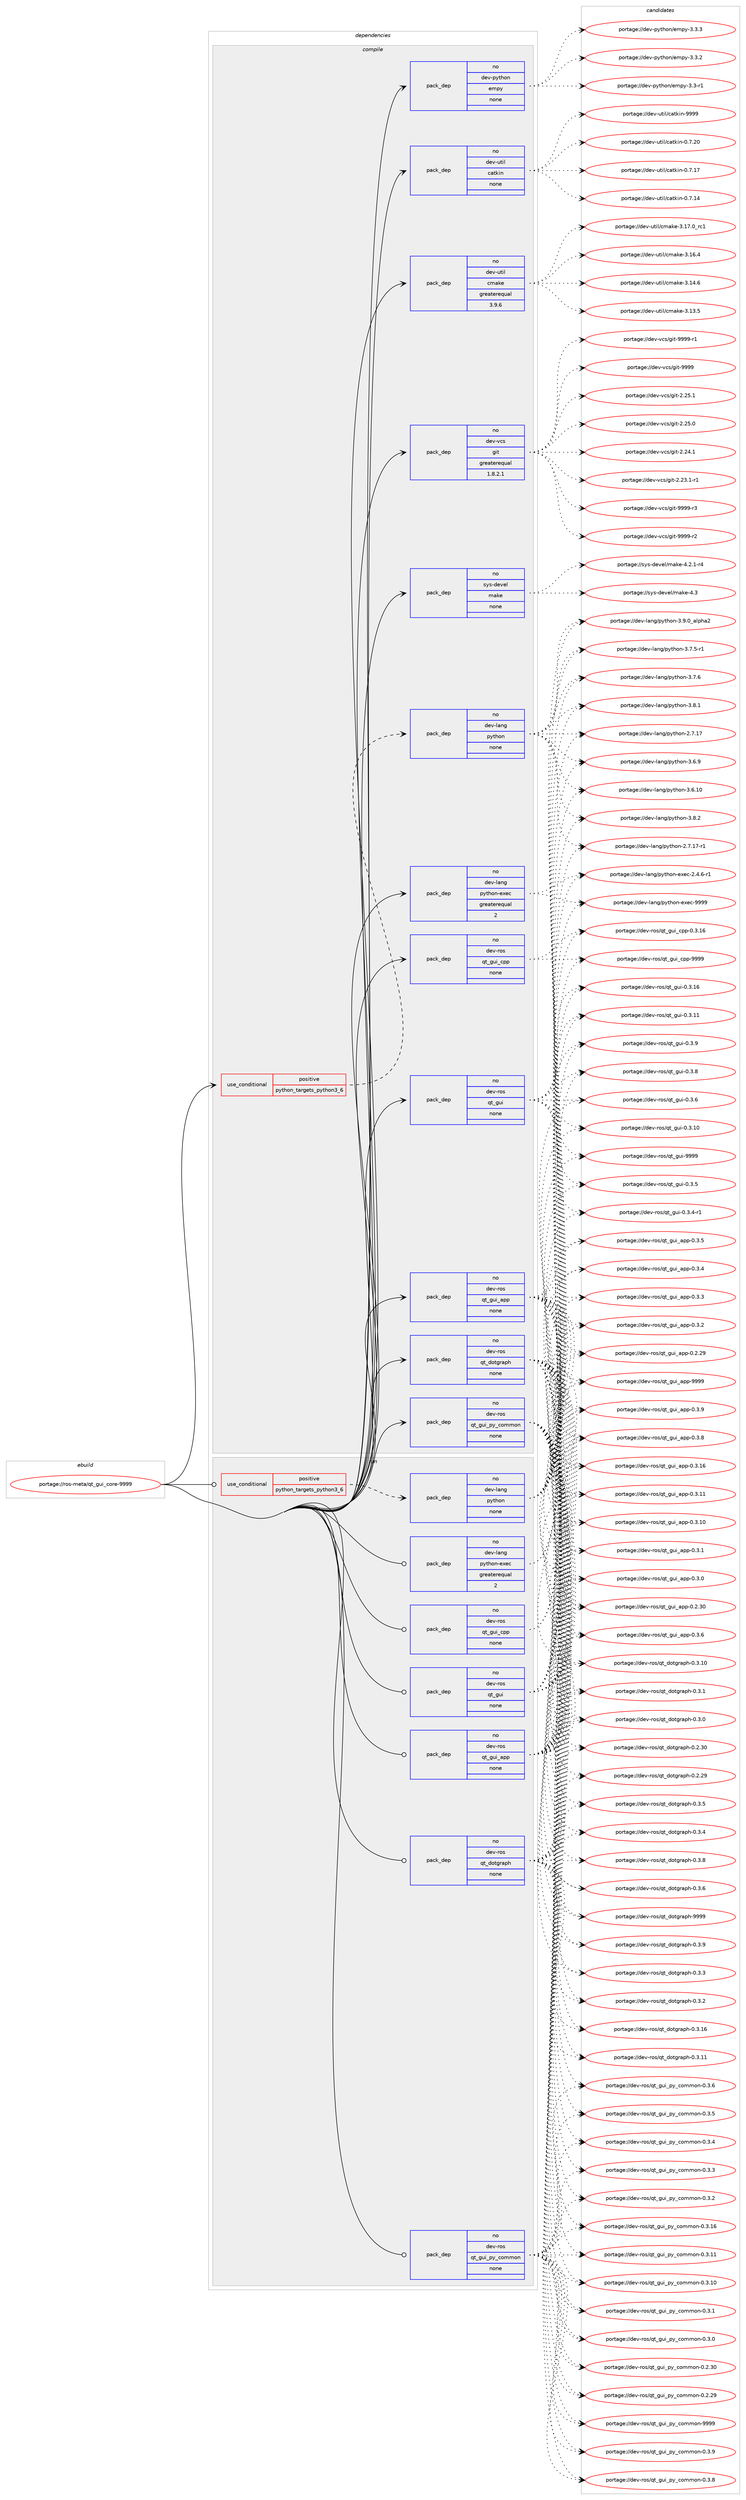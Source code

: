 digraph prolog {

# *************
# Graph options
# *************

newrank=true;
concentrate=true;
compound=true;
graph [rankdir=LR,fontname=Helvetica,fontsize=10,ranksep=1.5];#, ranksep=2.5, nodesep=0.2];
edge  [arrowhead=vee];
node  [fontname=Helvetica,fontsize=10];

# **********
# The ebuild
# **********

subgraph cluster_leftcol {
color=gray;
rank=same;
label=<<i>ebuild</i>>;
id [label="portage://ros-meta/qt_gui_core-9999", color=red, width=4, href="../ros-meta/qt_gui_core-9999.svg"];
}

# ****************
# The dependencies
# ****************

subgraph cluster_midcol {
color=gray;
label=<<i>dependencies</i>>;
subgraph cluster_compile {
fillcolor="#eeeeee";
style=filled;
label=<<i>compile</i>>;
subgraph cond13006 {
dependency64749 [label=<<TABLE BORDER="0" CELLBORDER="1" CELLSPACING="0" CELLPADDING="4"><TR><TD ROWSPAN="3" CELLPADDING="10">use_conditional</TD></TR><TR><TD>positive</TD></TR><TR><TD>python_targets_python3_6</TD></TR></TABLE>>, shape=none, color=red];
subgraph pack50405 {
dependency64750 [label=<<TABLE BORDER="0" CELLBORDER="1" CELLSPACING="0" CELLPADDING="4" WIDTH="220"><TR><TD ROWSPAN="6" CELLPADDING="30">pack_dep</TD></TR><TR><TD WIDTH="110">no</TD></TR><TR><TD>dev-lang</TD></TR><TR><TD>python</TD></TR><TR><TD>none</TD></TR><TR><TD></TD></TR></TABLE>>, shape=none, color=blue];
}
dependency64749:e -> dependency64750:w [weight=20,style="dashed",arrowhead="vee"];
}
id:e -> dependency64749:w [weight=20,style="solid",arrowhead="vee"];
subgraph pack50406 {
dependency64751 [label=<<TABLE BORDER="0" CELLBORDER="1" CELLSPACING="0" CELLPADDING="4" WIDTH="220"><TR><TD ROWSPAN="6" CELLPADDING="30">pack_dep</TD></TR><TR><TD WIDTH="110">no</TD></TR><TR><TD>dev-lang</TD></TR><TR><TD>python-exec</TD></TR><TR><TD>greaterequal</TD></TR><TR><TD>2</TD></TR></TABLE>>, shape=none, color=blue];
}
id:e -> dependency64751:w [weight=20,style="solid",arrowhead="vee"];
subgraph pack50407 {
dependency64752 [label=<<TABLE BORDER="0" CELLBORDER="1" CELLSPACING="0" CELLPADDING="4" WIDTH="220"><TR><TD ROWSPAN="6" CELLPADDING="30">pack_dep</TD></TR><TR><TD WIDTH="110">no</TD></TR><TR><TD>dev-python</TD></TR><TR><TD>empy</TD></TR><TR><TD>none</TD></TR><TR><TD></TD></TR></TABLE>>, shape=none, color=blue];
}
id:e -> dependency64752:w [weight=20,style="solid",arrowhead="vee"];
subgraph pack50408 {
dependency64753 [label=<<TABLE BORDER="0" CELLBORDER="1" CELLSPACING="0" CELLPADDING="4" WIDTH="220"><TR><TD ROWSPAN="6" CELLPADDING="30">pack_dep</TD></TR><TR><TD WIDTH="110">no</TD></TR><TR><TD>dev-ros</TD></TR><TR><TD>qt_dotgraph</TD></TR><TR><TD>none</TD></TR><TR><TD></TD></TR></TABLE>>, shape=none, color=blue];
}
id:e -> dependency64753:w [weight=20,style="solid",arrowhead="vee"];
subgraph pack50409 {
dependency64754 [label=<<TABLE BORDER="0" CELLBORDER="1" CELLSPACING="0" CELLPADDING="4" WIDTH="220"><TR><TD ROWSPAN="6" CELLPADDING="30">pack_dep</TD></TR><TR><TD WIDTH="110">no</TD></TR><TR><TD>dev-ros</TD></TR><TR><TD>qt_gui</TD></TR><TR><TD>none</TD></TR><TR><TD></TD></TR></TABLE>>, shape=none, color=blue];
}
id:e -> dependency64754:w [weight=20,style="solid",arrowhead="vee"];
subgraph pack50410 {
dependency64755 [label=<<TABLE BORDER="0" CELLBORDER="1" CELLSPACING="0" CELLPADDING="4" WIDTH="220"><TR><TD ROWSPAN="6" CELLPADDING="30">pack_dep</TD></TR><TR><TD WIDTH="110">no</TD></TR><TR><TD>dev-ros</TD></TR><TR><TD>qt_gui_app</TD></TR><TR><TD>none</TD></TR><TR><TD></TD></TR></TABLE>>, shape=none, color=blue];
}
id:e -> dependency64755:w [weight=20,style="solid",arrowhead="vee"];
subgraph pack50411 {
dependency64756 [label=<<TABLE BORDER="0" CELLBORDER="1" CELLSPACING="0" CELLPADDING="4" WIDTH="220"><TR><TD ROWSPAN="6" CELLPADDING="30">pack_dep</TD></TR><TR><TD WIDTH="110">no</TD></TR><TR><TD>dev-ros</TD></TR><TR><TD>qt_gui_cpp</TD></TR><TR><TD>none</TD></TR><TR><TD></TD></TR></TABLE>>, shape=none, color=blue];
}
id:e -> dependency64756:w [weight=20,style="solid",arrowhead="vee"];
subgraph pack50412 {
dependency64757 [label=<<TABLE BORDER="0" CELLBORDER="1" CELLSPACING="0" CELLPADDING="4" WIDTH="220"><TR><TD ROWSPAN="6" CELLPADDING="30">pack_dep</TD></TR><TR><TD WIDTH="110">no</TD></TR><TR><TD>dev-ros</TD></TR><TR><TD>qt_gui_py_common</TD></TR><TR><TD>none</TD></TR><TR><TD></TD></TR></TABLE>>, shape=none, color=blue];
}
id:e -> dependency64757:w [weight=20,style="solid",arrowhead="vee"];
subgraph pack50413 {
dependency64758 [label=<<TABLE BORDER="0" CELLBORDER="1" CELLSPACING="0" CELLPADDING="4" WIDTH="220"><TR><TD ROWSPAN="6" CELLPADDING="30">pack_dep</TD></TR><TR><TD WIDTH="110">no</TD></TR><TR><TD>dev-util</TD></TR><TR><TD>catkin</TD></TR><TR><TD>none</TD></TR><TR><TD></TD></TR></TABLE>>, shape=none, color=blue];
}
id:e -> dependency64758:w [weight=20,style="solid",arrowhead="vee"];
subgraph pack50414 {
dependency64759 [label=<<TABLE BORDER="0" CELLBORDER="1" CELLSPACING="0" CELLPADDING="4" WIDTH="220"><TR><TD ROWSPAN="6" CELLPADDING="30">pack_dep</TD></TR><TR><TD WIDTH="110">no</TD></TR><TR><TD>dev-util</TD></TR><TR><TD>cmake</TD></TR><TR><TD>greaterequal</TD></TR><TR><TD>3.9.6</TD></TR></TABLE>>, shape=none, color=blue];
}
id:e -> dependency64759:w [weight=20,style="solid",arrowhead="vee"];
subgraph pack50415 {
dependency64760 [label=<<TABLE BORDER="0" CELLBORDER="1" CELLSPACING="0" CELLPADDING="4" WIDTH="220"><TR><TD ROWSPAN="6" CELLPADDING="30">pack_dep</TD></TR><TR><TD WIDTH="110">no</TD></TR><TR><TD>dev-vcs</TD></TR><TR><TD>git</TD></TR><TR><TD>greaterequal</TD></TR><TR><TD>1.8.2.1</TD></TR></TABLE>>, shape=none, color=blue];
}
id:e -> dependency64760:w [weight=20,style="solid",arrowhead="vee"];
subgraph pack50416 {
dependency64761 [label=<<TABLE BORDER="0" CELLBORDER="1" CELLSPACING="0" CELLPADDING="4" WIDTH="220"><TR><TD ROWSPAN="6" CELLPADDING="30">pack_dep</TD></TR><TR><TD WIDTH="110">no</TD></TR><TR><TD>sys-devel</TD></TR><TR><TD>make</TD></TR><TR><TD>none</TD></TR><TR><TD></TD></TR></TABLE>>, shape=none, color=blue];
}
id:e -> dependency64761:w [weight=20,style="solid",arrowhead="vee"];
}
subgraph cluster_compileandrun {
fillcolor="#eeeeee";
style=filled;
label=<<i>compile and run</i>>;
}
subgraph cluster_run {
fillcolor="#eeeeee";
style=filled;
label=<<i>run</i>>;
subgraph cond13007 {
dependency64762 [label=<<TABLE BORDER="0" CELLBORDER="1" CELLSPACING="0" CELLPADDING="4"><TR><TD ROWSPAN="3" CELLPADDING="10">use_conditional</TD></TR><TR><TD>positive</TD></TR><TR><TD>python_targets_python3_6</TD></TR></TABLE>>, shape=none, color=red];
subgraph pack50417 {
dependency64763 [label=<<TABLE BORDER="0" CELLBORDER="1" CELLSPACING="0" CELLPADDING="4" WIDTH="220"><TR><TD ROWSPAN="6" CELLPADDING="30">pack_dep</TD></TR><TR><TD WIDTH="110">no</TD></TR><TR><TD>dev-lang</TD></TR><TR><TD>python</TD></TR><TR><TD>none</TD></TR><TR><TD></TD></TR></TABLE>>, shape=none, color=blue];
}
dependency64762:e -> dependency64763:w [weight=20,style="dashed",arrowhead="vee"];
}
id:e -> dependency64762:w [weight=20,style="solid",arrowhead="odot"];
subgraph pack50418 {
dependency64764 [label=<<TABLE BORDER="0" CELLBORDER="1" CELLSPACING="0" CELLPADDING="4" WIDTH="220"><TR><TD ROWSPAN="6" CELLPADDING="30">pack_dep</TD></TR><TR><TD WIDTH="110">no</TD></TR><TR><TD>dev-lang</TD></TR><TR><TD>python-exec</TD></TR><TR><TD>greaterequal</TD></TR><TR><TD>2</TD></TR></TABLE>>, shape=none, color=blue];
}
id:e -> dependency64764:w [weight=20,style="solid",arrowhead="odot"];
subgraph pack50419 {
dependency64765 [label=<<TABLE BORDER="0" CELLBORDER="1" CELLSPACING="0" CELLPADDING="4" WIDTH="220"><TR><TD ROWSPAN="6" CELLPADDING="30">pack_dep</TD></TR><TR><TD WIDTH="110">no</TD></TR><TR><TD>dev-ros</TD></TR><TR><TD>qt_dotgraph</TD></TR><TR><TD>none</TD></TR><TR><TD></TD></TR></TABLE>>, shape=none, color=blue];
}
id:e -> dependency64765:w [weight=20,style="solid",arrowhead="odot"];
subgraph pack50420 {
dependency64766 [label=<<TABLE BORDER="0" CELLBORDER="1" CELLSPACING="0" CELLPADDING="4" WIDTH="220"><TR><TD ROWSPAN="6" CELLPADDING="30">pack_dep</TD></TR><TR><TD WIDTH="110">no</TD></TR><TR><TD>dev-ros</TD></TR><TR><TD>qt_gui</TD></TR><TR><TD>none</TD></TR><TR><TD></TD></TR></TABLE>>, shape=none, color=blue];
}
id:e -> dependency64766:w [weight=20,style="solid",arrowhead="odot"];
subgraph pack50421 {
dependency64767 [label=<<TABLE BORDER="0" CELLBORDER="1" CELLSPACING="0" CELLPADDING="4" WIDTH="220"><TR><TD ROWSPAN="6" CELLPADDING="30">pack_dep</TD></TR><TR><TD WIDTH="110">no</TD></TR><TR><TD>dev-ros</TD></TR><TR><TD>qt_gui_app</TD></TR><TR><TD>none</TD></TR><TR><TD></TD></TR></TABLE>>, shape=none, color=blue];
}
id:e -> dependency64767:w [weight=20,style="solid",arrowhead="odot"];
subgraph pack50422 {
dependency64768 [label=<<TABLE BORDER="0" CELLBORDER="1" CELLSPACING="0" CELLPADDING="4" WIDTH="220"><TR><TD ROWSPAN="6" CELLPADDING="30">pack_dep</TD></TR><TR><TD WIDTH="110">no</TD></TR><TR><TD>dev-ros</TD></TR><TR><TD>qt_gui_cpp</TD></TR><TR><TD>none</TD></TR><TR><TD></TD></TR></TABLE>>, shape=none, color=blue];
}
id:e -> dependency64768:w [weight=20,style="solid",arrowhead="odot"];
subgraph pack50423 {
dependency64769 [label=<<TABLE BORDER="0" CELLBORDER="1" CELLSPACING="0" CELLPADDING="4" WIDTH="220"><TR><TD ROWSPAN="6" CELLPADDING="30">pack_dep</TD></TR><TR><TD WIDTH="110">no</TD></TR><TR><TD>dev-ros</TD></TR><TR><TD>qt_gui_py_common</TD></TR><TR><TD>none</TD></TR><TR><TD></TD></TR></TABLE>>, shape=none, color=blue];
}
id:e -> dependency64769:w [weight=20,style="solid",arrowhead="odot"];
}
}

# **************
# The candidates
# **************

subgraph cluster_choices {
rank=same;
color=gray;
label=<<i>candidates</i>>;

subgraph choice50405 {
color=black;
nodesep=1;
choice10010111845108971101034711212111610411111045514657464895971081121049750 [label="portage://dev-lang/python-3.9.0_alpha2", color=red, width=4,href="../dev-lang/python-3.9.0_alpha2.svg"];
choice100101118451089711010347112121116104111110455146564650 [label="portage://dev-lang/python-3.8.2", color=red, width=4,href="../dev-lang/python-3.8.2.svg"];
choice100101118451089711010347112121116104111110455146564649 [label="portage://dev-lang/python-3.8.1", color=red, width=4,href="../dev-lang/python-3.8.1.svg"];
choice100101118451089711010347112121116104111110455146554654 [label="portage://dev-lang/python-3.7.6", color=red, width=4,href="../dev-lang/python-3.7.6.svg"];
choice1001011184510897110103471121211161041111104551465546534511449 [label="portage://dev-lang/python-3.7.5-r1", color=red, width=4,href="../dev-lang/python-3.7.5-r1.svg"];
choice100101118451089711010347112121116104111110455146544657 [label="portage://dev-lang/python-3.6.9", color=red, width=4,href="../dev-lang/python-3.6.9.svg"];
choice10010111845108971101034711212111610411111045514654464948 [label="portage://dev-lang/python-3.6.10", color=red, width=4,href="../dev-lang/python-3.6.10.svg"];
choice100101118451089711010347112121116104111110455046554649554511449 [label="portage://dev-lang/python-2.7.17-r1", color=red, width=4,href="../dev-lang/python-2.7.17-r1.svg"];
choice10010111845108971101034711212111610411111045504655464955 [label="portage://dev-lang/python-2.7.17", color=red, width=4,href="../dev-lang/python-2.7.17.svg"];
dependency64750:e -> choice10010111845108971101034711212111610411111045514657464895971081121049750:w [style=dotted,weight="100"];
dependency64750:e -> choice100101118451089711010347112121116104111110455146564650:w [style=dotted,weight="100"];
dependency64750:e -> choice100101118451089711010347112121116104111110455146564649:w [style=dotted,weight="100"];
dependency64750:e -> choice100101118451089711010347112121116104111110455146554654:w [style=dotted,weight="100"];
dependency64750:e -> choice1001011184510897110103471121211161041111104551465546534511449:w [style=dotted,weight="100"];
dependency64750:e -> choice100101118451089711010347112121116104111110455146544657:w [style=dotted,weight="100"];
dependency64750:e -> choice10010111845108971101034711212111610411111045514654464948:w [style=dotted,weight="100"];
dependency64750:e -> choice100101118451089711010347112121116104111110455046554649554511449:w [style=dotted,weight="100"];
dependency64750:e -> choice10010111845108971101034711212111610411111045504655464955:w [style=dotted,weight="100"];
}
subgraph choice50406 {
color=black;
nodesep=1;
choice10010111845108971101034711212111610411111045101120101994557575757 [label="portage://dev-lang/python-exec-9999", color=red, width=4,href="../dev-lang/python-exec-9999.svg"];
choice10010111845108971101034711212111610411111045101120101994550465246544511449 [label="portage://dev-lang/python-exec-2.4.6-r1", color=red, width=4,href="../dev-lang/python-exec-2.4.6-r1.svg"];
dependency64751:e -> choice10010111845108971101034711212111610411111045101120101994557575757:w [style=dotted,weight="100"];
dependency64751:e -> choice10010111845108971101034711212111610411111045101120101994550465246544511449:w [style=dotted,weight="100"];
}
subgraph choice50407 {
color=black;
nodesep=1;
choice1001011184511212111610411111047101109112121455146514651 [label="portage://dev-python/empy-3.3.3", color=red, width=4,href="../dev-python/empy-3.3.3.svg"];
choice1001011184511212111610411111047101109112121455146514650 [label="portage://dev-python/empy-3.3.2", color=red, width=4,href="../dev-python/empy-3.3.2.svg"];
choice1001011184511212111610411111047101109112121455146514511449 [label="portage://dev-python/empy-3.3-r1", color=red, width=4,href="../dev-python/empy-3.3-r1.svg"];
dependency64752:e -> choice1001011184511212111610411111047101109112121455146514651:w [style=dotted,weight="100"];
dependency64752:e -> choice1001011184511212111610411111047101109112121455146514650:w [style=dotted,weight="100"];
dependency64752:e -> choice1001011184511212111610411111047101109112121455146514511449:w [style=dotted,weight="100"];
}
subgraph choice50408 {
color=black;
nodesep=1;
choice100101118451141111154711311695100111116103114971121044557575757 [label="portage://dev-ros/qt_dotgraph-9999", color=red, width=4,href="../dev-ros/qt_dotgraph-9999.svg"];
choice10010111845114111115471131169510011111610311497112104454846514657 [label="portage://dev-ros/qt_dotgraph-0.3.9", color=red, width=4,href="../dev-ros/qt_dotgraph-0.3.9.svg"];
choice10010111845114111115471131169510011111610311497112104454846514656 [label="portage://dev-ros/qt_dotgraph-0.3.8", color=red, width=4,href="../dev-ros/qt_dotgraph-0.3.8.svg"];
choice10010111845114111115471131169510011111610311497112104454846514654 [label="portage://dev-ros/qt_dotgraph-0.3.6", color=red, width=4,href="../dev-ros/qt_dotgraph-0.3.6.svg"];
choice10010111845114111115471131169510011111610311497112104454846514653 [label="portage://dev-ros/qt_dotgraph-0.3.5", color=red, width=4,href="../dev-ros/qt_dotgraph-0.3.5.svg"];
choice10010111845114111115471131169510011111610311497112104454846514652 [label="portage://dev-ros/qt_dotgraph-0.3.4", color=red, width=4,href="../dev-ros/qt_dotgraph-0.3.4.svg"];
choice10010111845114111115471131169510011111610311497112104454846514651 [label="portage://dev-ros/qt_dotgraph-0.3.3", color=red, width=4,href="../dev-ros/qt_dotgraph-0.3.3.svg"];
choice10010111845114111115471131169510011111610311497112104454846514650 [label="portage://dev-ros/qt_dotgraph-0.3.2", color=red, width=4,href="../dev-ros/qt_dotgraph-0.3.2.svg"];
choice1001011184511411111547113116951001111161031149711210445484651464954 [label="portage://dev-ros/qt_dotgraph-0.3.16", color=red, width=4,href="../dev-ros/qt_dotgraph-0.3.16.svg"];
choice1001011184511411111547113116951001111161031149711210445484651464949 [label="portage://dev-ros/qt_dotgraph-0.3.11", color=red, width=4,href="../dev-ros/qt_dotgraph-0.3.11.svg"];
choice1001011184511411111547113116951001111161031149711210445484651464948 [label="portage://dev-ros/qt_dotgraph-0.3.10", color=red, width=4,href="../dev-ros/qt_dotgraph-0.3.10.svg"];
choice10010111845114111115471131169510011111610311497112104454846514649 [label="portage://dev-ros/qt_dotgraph-0.3.1", color=red, width=4,href="../dev-ros/qt_dotgraph-0.3.1.svg"];
choice10010111845114111115471131169510011111610311497112104454846514648 [label="portage://dev-ros/qt_dotgraph-0.3.0", color=red, width=4,href="../dev-ros/qt_dotgraph-0.3.0.svg"];
choice1001011184511411111547113116951001111161031149711210445484650465148 [label="portage://dev-ros/qt_dotgraph-0.2.30", color=red, width=4,href="../dev-ros/qt_dotgraph-0.2.30.svg"];
choice1001011184511411111547113116951001111161031149711210445484650465057 [label="portage://dev-ros/qt_dotgraph-0.2.29", color=red, width=4,href="../dev-ros/qt_dotgraph-0.2.29.svg"];
dependency64753:e -> choice100101118451141111154711311695100111116103114971121044557575757:w [style=dotted,weight="100"];
dependency64753:e -> choice10010111845114111115471131169510011111610311497112104454846514657:w [style=dotted,weight="100"];
dependency64753:e -> choice10010111845114111115471131169510011111610311497112104454846514656:w [style=dotted,weight="100"];
dependency64753:e -> choice10010111845114111115471131169510011111610311497112104454846514654:w [style=dotted,weight="100"];
dependency64753:e -> choice10010111845114111115471131169510011111610311497112104454846514653:w [style=dotted,weight="100"];
dependency64753:e -> choice10010111845114111115471131169510011111610311497112104454846514652:w [style=dotted,weight="100"];
dependency64753:e -> choice10010111845114111115471131169510011111610311497112104454846514651:w [style=dotted,weight="100"];
dependency64753:e -> choice10010111845114111115471131169510011111610311497112104454846514650:w [style=dotted,weight="100"];
dependency64753:e -> choice1001011184511411111547113116951001111161031149711210445484651464954:w [style=dotted,weight="100"];
dependency64753:e -> choice1001011184511411111547113116951001111161031149711210445484651464949:w [style=dotted,weight="100"];
dependency64753:e -> choice1001011184511411111547113116951001111161031149711210445484651464948:w [style=dotted,weight="100"];
dependency64753:e -> choice10010111845114111115471131169510011111610311497112104454846514649:w [style=dotted,weight="100"];
dependency64753:e -> choice10010111845114111115471131169510011111610311497112104454846514648:w [style=dotted,weight="100"];
dependency64753:e -> choice1001011184511411111547113116951001111161031149711210445484650465148:w [style=dotted,weight="100"];
dependency64753:e -> choice1001011184511411111547113116951001111161031149711210445484650465057:w [style=dotted,weight="100"];
}
subgraph choice50409 {
color=black;
nodesep=1;
choice1001011184511411111547113116951031171054557575757 [label="portage://dev-ros/qt_gui-9999", color=red, width=4,href="../dev-ros/qt_gui-9999.svg"];
choice100101118451141111154711311695103117105454846514657 [label="portage://dev-ros/qt_gui-0.3.9", color=red, width=4,href="../dev-ros/qt_gui-0.3.9.svg"];
choice100101118451141111154711311695103117105454846514656 [label="portage://dev-ros/qt_gui-0.3.8", color=red, width=4,href="../dev-ros/qt_gui-0.3.8.svg"];
choice100101118451141111154711311695103117105454846514654 [label="portage://dev-ros/qt_gui-0.3.6", color=red, width=4,href="../dev-ros/qt_gui-0.3.6.svg"];
choice100101118451141111154711311695103117105454846514653 [label="portage://dev-ros/qt_gui-0.3.5", color=red, width=4,href="../dev-ros/qt_gui-0.3.5.svg"];
choice1001011184511411111547113116951031171054548465146524511449 [label="portage://dev-ros/qt_gui-0.3.4-r1", color=red, width=4,href="../dev-ros/qt_gui-0.3.4-r1.svg"];
choice10010111845114111115471131169510311710545484651464954 [label="portage://dev-ros/qt_gui-0.3.16", color=red, width=4,href="../dev-ros/qt_gui-0.3.16.svg"];
choice10010111845114111115471131169510311710545484651464949 [label="portage://dev-ros/qt_gui-0.3.11", color=red, width=4,href="../dev-ros/qt_gui-0.3.11.svg"];
choice10010111845114111115471131169510311710545484651464948 [label="portage://dev-ros/qt_gui-0.3.10", color=red, width=4,href="../dev-ros/qt_gui-0.3.10.svg"];
dependency64754:e -> choice1001011184511411111547113116951031171054557575757:w [style=dotted,weight="100"];
dependency64754:e -> choice100101118451141111154711311695103117105454846514657:w [style=dotted,weight="100"];
dependency64754:e -> choice100101118451141111154711311695103117105454846514656:w [style=dotted,weight="100"];
dependency64754:e -> choice100101118451141111154711311695103117105454846514654:w [style=dotted,weight="100"];
dependency64754:e -> choice100101118451141111154711311695103117105454846514653:w [style=dotted,weight="100"];
dependency64754:e -> choice1001011184511411111547113116951031171054548465146524511449:w [style=dotted,weight="100"];
dependency64754:e -> choice10010111845114111115471131169510311710545484651464954:w [style=dotted,weight="100"];
dependency64754:e -> choice10010111845114111115471131169510311710545484651464949:w [style=dotted,weight="100"];
dependency64754:e -> choice10010111845114111115471131169510311710545484651464948:w [style=dotted,weight="100"];
}
subgraph choice50410 {
color=black;
nodesep=1;
choice10010111845114111115471131169510311710595971121124557575757 [label="portage://dev-ros/qt_gui_app-9999", color=red, width=4,href="../dev-ros/qt_gui_app-9999.svg"];
choice1001011184511411111547113116951031171059597112112454846514657 [label="portage://dev-ros/qt_gui_app-0.3.9", color=red, width=4,href="../dev-ros/qt_gui_app-0.3.9.svg"];
choice1001011184511411111547113116951031171059597112112454846514656 [label="portage://dev-ros/qt_gui_app-0.3.8", color=red, width=4,href="../dev-ros/qt_gui_app-0.3.8.svg"];
choice1001011184511411111547113116951031171059597112112454846514654 [label="portage://dev-ros/qt_gui_app-0.3.6", color=red, width=4,href="../dev-ros/qt_gui_app-0.3.6.svg"];
choice1001011184511411111547113116951031171059597112112454846514653 [label="portage://dev-ros/qt_gui_app-0.3.5", color=red, width=4,href="../dev-ros/qt_gui_app-0.3.5.svg"];
choice1001011184511411111547113116951031171059597112112454846514652 [label="portage://dev-ros/qt_gui_app-0.3.4", color=red, width=4,href="../dev-ros/qt_gui_app-0.3.4.svg"];
choice1001011184511411111547113116951031171059597112112454846514651 [label="portage://dev-ros/qt_gui_app-0.3.3", color=red, width=4,href="../dev-ros/qt_gui_app-0.3.3.svg"];
choice1001011184511411111547113116951031171059597112112454846514650 [label="portage://dev-ros/qt_gui_app-0.3.2", color=red, width=4,href="../dev-ros/qt_gui_app-0.3.2.svg"];
choice100101118451141111154711311695103117105959711211245484651464954 [label="portage://dev-ros/qt_gui_app-0.3.16", color=red, width=4,href="../dev-ros/qt_gui_app-0.3.16.svg"];
choice100101118451141111154711311695103117105959711211245484651464949 [label="portage://dev-ros/qt_gui_app-0.3.11", color=red, width=4,href="../dev-ros/qt_gui_app-0.3.11.svg"];
choice100101118451141111154711311695103117105959711211245484651464948 [label="portage://dev-ros/qt_gui_app-0.3.10", color=red, width=4,href="../dev-ros/qt_gui_app-0.3.10.svg"];
choice1001011184511411111547113116951031171059597112112454846514649 [label="portage://dev-ros/qt_gui_app-0.3.1", color=red, width=4,href="../dev-ros/qt_gui_app-0.3.1.svg"];
choice1001011184511411111547113116951031171059597112112454846514648 [label="portage://dev-ros/qt_gui_app-0.3.0", color=red, width=4,href="../dev-ros/qt_gui_app-0.3.0.svg"];
choice100101118451141111154711311695103117105959711211245484650465148 [label="portage://dev-ros/qt_gui_app-0.2.30", color=red, width=4,href="../dev-ros/qt_gui_app-0.2.30.svg"];
choice100101118451141111154711311695103117105959711211245484650465057 [label="portage://dev-ros/qt_gui_app-0.2.29", color=red, width=4,href="../dev-ros/qt_gui_app-0.2.29.svg"];
dependency64755:e -> choice10010111845114111115471131169510311710595971121124557575757:w [style=dotted,weight="100"];
dependency64755:e -> choice1001011184511411111547113116951031171059597112112454846514657:w [style=dotted,weight="100"];
dependency64755:e -> choice1001011184511411111547113116951031171059597112112454846514656:w [style=dotted,weight="100"];
dependency64755:e -> choice1001011184511411111547113116951031171059597112112454846514654:w [style=dotted,weight="100"];
dependency64755:e -> choice1001011184511411111547113116951031171059597112112454846514653:w [style=dotted,weight="100"];
dependency64755:e -> choice1001011184511411111547113116951031171059597112112454846514652:w [style=dotted,weight="100"];
dependency64755:e -> choice1001011184511411111547113116951031171059597112112454846514651:w [style=dotted,weight="100"];
dependency64755:e -> choice1001011184511411111547113116951031171059597112112454846514650:w [style=dotted,weight="100"];
dependency64755:e -> choice100101118451141111154711311695103117105959711211245484651464954:w [style=dotted,weight="100"];
dependency64755:e -> choice100101118451141111154711311695103117105959711211245484651464949:w [style=dotted,weight="100"];
dependency64755:e -> choice100101118451141111154711311695103117105959711211245484651464948:w [style=dotted,weight="100"];
dependency64755:e -> choice1001011184511411111547113116951031171059597112112454846514649:w [style=dotted,weight="100"];
dependency64755:e -> choice1001011184511411111547113116951031171059597112112454846514648:w [style=dotted,weight="100"];
dependency64755:e -> choice100101118451141111154711311695103117105959711211245484650465148:w [style=dotted,weight="100"];
dependency64755:e -> choice100101118451141111154711311695103117105959711211245484650465057:w [style=dotted,weight="100"];
}
subgraph choice50411 {
color=black;
nodesep=1;
choice10010111845114111115471131169510311710595991121124557575757 [label="portage://dev-ros/qt_gui_cpp-9999", color=red, width=4,href="../dev-ros/qt_gui_cpp-9999.svg"];
choice100101118451141111154711311695103117105959911211245484651464954 [label="portage://dev-ros/qt_gui_cpp-0.3.16", color=red, width=4,href="../dev-ros/qt_gui_cpp-0.3.16.svg"];
dependency64756:e -> choice10010111845114111115471131169510311710595991121124557575757:w [style=dotted,weight="100"];
dependency64756:e -> choice100101118451141111154711311695103117105959911211245484651464954:w [style=dotted,weight="100"];
}
subgraph choice50412 {
color=black;
nodesep=1;
choice1001011184511411111547113116951031171059511212195991111091091111104557575757 [label="portage://dev-ros/qt_gui_py_common-9999", color=red, width=4,href="../dev-ros/qt_gui_py_common-9999.svg"];
choice100101118451141111154711311695103117105951121219599111109109111110454846514657 [label="portage://dev-ros/qt_gui_py_common-0.3.9", color=red, width=4,href="../dev-ros/qt_gui_py_common-0.3.9.svg"];
choice100101118451141111154711311695103117105951121219599111109109111110454846514656 [label="portage://dev-ros/qt_gui_py_common-0.3.8", color=red, width=4,href="../dev-ros/qt_gui_py_common-0.3.8.svg"];
choice100101118451141111154711311695103117105951121219599111109109111110454846514654 [label="portage://dev-ros/qt_gui_py_common-0.3.6", color=red, width=4,href="../dev-ros/qt_gui_py_common-0.3.6.svg"];
choice100101118451141111154711311695103117105951121219599111109109111110454846514653 [label="portage://dev-ros/qt_gui_py_common-0.3.5", color=red, width=4,href="../dev-ros/qt_gui_py_common-0.3.5.svg"];
choice100101118451141111154711311695103117105951121219599111109109111110454846514652 [label="portage://dev-ros/qt_gui_py_common-0.3.4", color=red, width=4,href="../dev-ros/qt_gui_py_common-0.3.4.svg"];
choice100101118451141111154711311695103117105951121219599111109109111110454846514651 [label="portage://dev-ros/qt_gui_py_common-0.3.3", color=red, width=4,href="../dev-ros/qt_gui_py_common-0.3.3.svg"];
choice100101118451141111154711311695103117105951121219599111109109111110454846514650 [label="portage://dev-ros/qt_gui_py_common-0.3.2", color=red, width=4,href="../dev-ros/qt_gui_py_common-0.3.2.svg"];
choice10010111845114111115471131169510311710595112121959911110910911111045484651464954 [label="portage://dev-ros/qt_gui_py_common-0.3.16", color=red, width=4,href="../dev-ros/qt_gui_py_common-0.3.16.svg"];
choice10010111845114111115471131169510311710595112121959911110910911111045484651464949 [label="portage://dev-ros/qt_gui_py_common-0.3.11", color=red, width=4,href="../dev-ros/qt_gui_py_common-0.3.11.svg"];
choice10010111845114111115471131169510311710595112121959911110910911111045484651464948 [label="portage://dev-ros/qt_gui_py_common-0.3.10", color=red, width=4,href="../dev-ros/qt_gui_py_common-0.3.10.svg"];
choice100101118451141111154711311695103117105951121219599111109109111110454846514649 [label="portage://dev-ros/qt_gui_py_common-0.3.1", color=red, width=4,href="../dev-ros/qt_gui_py_common-0.3.1.svg"];
choice100101118451141111154711311695103117105951121219599111109109111110454846514648 [label="portage://dev-ros/qt_gui_py_common-0.3.0", color=red, width=4,href="../dev-ros/qt_gui_py_common-0.3.0.svg"];
choice10010111845114111115471131169510311710595112121959911110910911111045484650465148 [label="portage://dev-ros/qt_gui_py_common-0.2.30", color=red, width=4,href="../dev-ros/qt_gui_py_common-0.2.30.svg"];
choice10010111845114111115471131169510311710595112121959911110910911111045484650465057 [label="portage://dev-ros/qt_gui_py_common-0.2.29", color=red, width=4,href="../dev-ros/qt_gui_py_common-0.2.29.svg"];
dependency64757:e -> choice1001011184511411111547113116951031171059511212195991111091091111104557575757:w [style=dotted,weight="100"];
dependency64757:e -> choice100101118451141111154711311695103117105951121219599111109109111110454846514657:w [style=dotted,weight="100"];
dependency64757:e -> choice100101118451141111154711311695103117105951121219599111109109111110454846514656:w [style=dotted,weight="100"];
dependency64757:e -> choice100101118451141111154711311695103117105951121219599111109109111110454846514654:w [style=dotted,weight="100"];
dependency64757:e -> choice100101118451141111154711311695103117105951121219599111109109111110454846514653:w [style=dotted,weight="100"];
dependency64757:e -> choice100101118451141111154711311695103117105951121219599111109109111110454846514652:w [style=dotted,weight="100"];
dependency64757:e -> choice100101118451141111154711311695103117105951121219599111109109111110454846514651:w [style=dotted,weight="100"];
dependency64757:e -> choice100101118451141111154711311695103117105951121219599111109109111110454846514650:w [style=dotted,weight="100"];
dependency64757:e -> choice10010111845114111115471131169510311710595112121959911110910911111045484651464954:w [style=dotted,weight="100"];
dependency64757:e -> choice10010111845114111115471131169510311710595112121959911110910911111045484651464949:w [style=dotted,weight="100"];
dependency64757:e -> choice10010111845114111115471131169510311710595112121959911110910911111045484651464948:w [style=dotted,weight="100"];
dependency64757:e -> choice100101118451141111154711311695103117105951121219599111109109111110454846514649:w [style=dotted,weight="100"];
dependency64757:e -> choice100101118451141111154711311695103117105951121219599111109109111110454846514648:w [style=dotted,weight="100"];
dependency64757:e -> choice10010111845114111115471131169510311710595112121959911110910911111045484650465148:w [style=dotted,weight="100"];
dependency64757:e -> choice10010111845114111115471131169510311710595112121959911110910911111045484650465057:w [style=dotted,weight="100"];
}
subgraph choice50413 {
color=black;
nodesep=1;
choice100101118451171161051084799971161071051104557575757 [label="portage://dev-util/catkin-9999", color=red, width=4,href="../dev-util/catkin-9999.svg"];
choice1001011184511711610510847999711610710511045484655465048 [label="portage://dev-util/catkin-0.7.20", color=red, width=4,href="../dev-util/catkin-0.7.20.svg"];
choice1001011184511711610510847999711610710511045484655464955 [label="portage://dev-util/catkin-0.7.17", color=red, width=4,href="../dev-util/catkin-0.7.17.svg"];
choice1001011184511711610510847999711610710511045484655464952 [label="portage://dev-util/catkin-0.7.14", color=red, width=4,href="../dev-util/catkin-0.7.14.svg"];
dependency64758:e -> choice100101118451171161051084799971161071051104557575757:w [style=dotted,weight="100"];
dependency64758:e -> choice1001011184511711610510847999711610710511045484655465048:w [style=dotted,weight="100"];
dependency64758:e -> choice1001011184511711610510847999711610710511045484655464955:w [style=dotted,weight="100"];
dependency64758:e -> choice1001011184511711610510847999711610710511045484655464952:w [style=dotted,weight="100"];
}
subgraph choice50414 {
color=black;
nodesep=1;
choice1001011184511711610510847991099710710145514649554648951149949 [label="portage://dev-util/cmake-3.17.0_rc1", color=red, width=4,href="../dev-util/cmake-3.17.0_rc1.svg"];
choice1001011184511711610510847991099710710145514649544652 [label="portage://dev-util/cmake-3.16.4", color=red, width=4,href="../dev-util/cmake-3.16.4.svg"];
choice1001011184511711610510847991099710710145514649524654 [label="portage://dev-util/cmake-3.14.6", color=red, width=4,href="../dev-util/cmake-3.14.6.svg"];
choice1001011184511711610510847991099710710145514649514653 [label="portage://dev-util/cmake-3.13.5", color=red, width=4,href="../dev-util/cmake-3.13.5.svg"];
dependency64759:e -> choice1001011184511711610510847991099710710145514649554648951149949:w [style=dotted,weight="100"];
dependency64759:e -> choice1001011184511711610510847991099710710145514649544652:w [style=dotted,weight="100"];
dependency64759:e -> choice1001011184511711610510847991099710710145514649524654:w [style=dotted,weight="100"];
dependency64759:e -> choice1001011184511711610510847991099710710145514649514653:w [style=dotted,weight="100"];
}
subgraph choice50415 {
color=black;
nodesep=1;
choice10010111845118991154710310511645575757574511451 [label="portage://dev-vcs/git-9999-r3", color=red, width=4,href="../dev-vcs/git-9999-r3.svg"];
choice10010111845118991154710310511645575757574511450 [label="portage://dev-vcs/git-9999-r2", color=red, width=4,href="../dev-vcs/git-9999-r2.svg"];
choice10010111845118991154710310511645575757574511449 [label="portage://dev-vcs/git-9999-r1", color=red, width=4,href="../dev-vcs/git-9999-r1.svg"];
choice1001011184511899115471031051164557575757 [label="portage://dev-vcs/git-9999", color=red, width=4,href="../dev-vcs/git-9999.svg"];
choice10010111845118991154710310511645504650534649 [label="portage://dev-vcs/git-2.25.1", color=red, width=4,href="../dev-vcs/git-2.25.1.svg"];
choice10010111845118991154710310511645504650534648 [label="portage://dev-vcs/git-2.25.0", color=red, width=4,href="../dev-vcs/git-2.25.0.svg"];
choice10010111845118991154710310511645504650524649 [label="portage://dev-vcs/git-2.24.1", color=red, width=4,href="../dev-vcs/git-2.24.1.svg"];
choice100101118451189911547103105116455046505146494511449 [label="portage://dev-vcs/git-2.23.1-r1", color=red, width=4,href="../dev-vcs/git-2.23.1-r1.svg"];
dependency64760:e -> choice10010111845118991154710310511645575757574511451:w [style=dotted,weight="100"];
dependency64760:e -> choice10010111845118991154710310511645575757574511450:w [style=dotted,weight="100"];
dependency64760:e -> choice10010111845118991154710310511645575757574511449:w [style=dotted,weight="100"];
dependency64760:e -> choice1001011184511899115471031051164557575757:w [style=dotted,weight="100"];
dependency64760:e -> choice10010111845118991154710310511645504650534649:w [style=dotted,weight="100"];
dependency64760:e -> choice10010111845118991154710310511645504650534648:w [style=dotted,weight="100"];
dependency64760:e -> choice10010111845118991154710310511645504650524649:w [style=dotted,weight="100"];
dependency64760:e -> choice100101118451189911547103105116455046505146494511449:w [style=dotted,weight="100"];
}
subgraph choice50416 {
color=black;
nodesep=1;
choice11512111545100101118101108471099710710145524651 [label="portage://sys-devel/make-4.3", color=red, width=4,href="../sys-devel/make-4.3.svg"];
choice1151211154510010111810110847109971071014552465046494511452 [label="portage://sys-devel/make-4.2.1-r4", color=red, width=4,href="../sys-devel/make-4.2.1-r4.svg"];
dependency64761:e -> choice11512111545100101118101108471099710710145524651:w [style=dotted,weight="100"];
dependency64761:e -> choice1151211154510010111810110847109971071014552465046494511452:w [style=dotted,weight="100"];
}
subgraph choice50417 {
color=black;
nodesep=1;
choice10010111845108971101034711212111610411111045514657464895971081121049750 [label="portage://dev-lang/python-3.9.0_alpha2", color=red, width=4,href="../dev-lang/python-3.9.0_alpha2.svg"];
choice100101118451089711010347112121116104111110455146564650 [label="portage://dev-lang/python-3.8.2", color=red, width=4,href="../dev-lang/python-3.8.2.svg"];
choice100101118451089711010347112121116104111110455146564649 [label="portage://dev-lang/python-3.8.1", color=red, width=4,href="../dev-lang/python-3.8.1.svg"];
choice100101118451089711010347112121116104111110455146554654 [label="portage://dev-lang/python-3.7.6", color=red, width=4,href="../dev-lang/python-3.7.6.svg"];
choice1001011184510897110103471121211161041111104551465546534511449 [label="portage://dev-lang/python-3.7.5-r1", color=red, width=4,href="../dev-lang/python-3.7.5-r1.svg"];
choice100101118451089711010347112121116104111110455146544657 [label="portage://dev-lang/python-3.6.9", color=red, width=4,href="../dev-lang/python-3.6.9.svg"];
choice10010111845108971101034711212111610411111045514654464948 [label="portage://dev-lang/python-3.6.10", color=red, width=4,href="../dev-lang/python-3.6.10.svg"];
choice100101118451089711010347112121116104111110455046554649554511449 [label="portage://dev-lang/python-2.7.17-r1", color=red, width=4,href="../dev-lang/python-2.7.17-r1.svg"];
choice10010111845108971101034711212111610411111045504655464955 [label="portage://dev-lang/python-2.7.17", color=red, width=4,href="../dev-lang/python-2.7.17.svg"];
dependency64763:e -> choice10010111845108971101034711212111610411111045514657464895971081121049750:w [style=dotted,weight="100"];
dependency64763:e -> choice100101118451089711010347112121116104111110455146564650:w [style=dotted,weight="100"];
dependency64763:e -> choice100101118451089711010347112121116104111110455146564649:w [style=dotted,weight="100"];
dependency64763:e -> choice100101118451089711010347112121116104111110455146554654:w [style=dotted,weight="100"];
dependency64763:e -> choice1001011184510897110103471121211161041111104551465546534511449:w [style=dotted,weight="100"];
dependency64763:e -> choice100101118451089711010347112121116104111110455146544657:w [style=dotted,weight="100"];
dependency64763:e -> choice10010111845108971101034711212111610411111045514654464948:w [style=dotted,weight="100"];
dependency64763:e -> choice100101118451089711010347112121116104111110455046554649554511449:w [style=dotted,weight="100"];
dependency64763:e -> choice10010111845108971101034711212111610411111045504655464955:w [style=dotted,weight="100"];
}
subgraph choice50418 {
color=black;
nodesep=1;
choice10010111845108971101034711212111610411111045101120101994557575757 [label="portage://dev-lang/python-exec-9999", color=red, width=4,href="../dev-lang/python-exec-9999.svg"];
choice10010111845108971101034711212111610411111045101120101994550465246544511449 [label="portage://dev-lang/python-exec-2.4.6-r1", color=red, width=4,href="../dev-lang/python-exec-2.4.6-r1.svg"];
dependency64764:e -> choice10010111845108971101034711212111610411111045101120101994557575757:w [style=dotted,weight="100"];
dependency64764:e -> choice10010111845108971101034711212111610411111045101120101994550465246544511449:w [style=dotted,weight="100"];
}
subgraph choice50419 {
color=black;
nodesep=1;
choice100101118451141111154711311695100111116103114971121044557575757 [label="portage://dev-ros/qt_dotgraph-9999", color=red, width=4,href="../dev-ros/qt_dotgraph-9999.svg"];
choice10010111845114111115471131169510011111610311497112104454846514657 [label="portage://dev-ros/qt_dotgraph-0.3.9", color=red, width=4,href="../dev-ros/qt_dotgraph-0.3.9.svg"];
choice10010111845114111115471131169510011111610311497112104454846514656 [label="portage://dev-ros/qt_dotgraph-0.3.8", color=red, width=4,href="../dev-ros/qt_dotgraph-0.3.8.svg"];
choice10010111845114111115471131169510011111610311497112104454846514654 [label="portage://dev-ros/qt_dotgraph-0.3.6", color=red, width=4,href="../dev-ros/qt_dotgraph-0.3.6.svg"];
choice10010111845114111115471131169510011111610311497112104454846514653 [label="portage://dev-ros/qt_dotgraph-0.3.5", color=red, width=4,href="../dev-ros/qt_dotgraph-0.3.5.svg"];
choice10010111845114111115471131169510011111610311497112104454846514652 [label="portage://dev-ros/qt_dotgraph-0.3.4", color=red, width=4,href="../dev-ros/qt_dotgraph-0.3.4.svg"];
choice10010111845114111115471131169510011111610311497112104454846514651 [label="portage://dev-ros/qt_dotgraph-0.3.3", color=red, width=4,href="../dev-ros/qt_dotgraph-0.3.3.svg"];
choice10010111845114111115471131169510011111610311497112104454846514650 [label="portage://dev-ros/qt_dotgraph-0.3.2", color=red, width=4,href="../dev-ros/qt_dotgraph-0.3.2.svg"];
choice1001011184511411111547113116951001111161031149711210445484651464954 [label="portage://dev-ros/qt_dotgraph-0.3.16", color=red, width=4,href="../dev-ros/qt_dotgraph-0.3.16.svg"];
choice1001011184511411111547113116951001111161031149711210445484651464949 [label="portage://dev-ros/qt_dotgraph-0.3.11", color=red, width=4,href="../dev-ros/qt_dotgraph-0.3.11.svg"];
choice1001011184511411111547113116951001111161031149711210445484651464948 [label="portage://dev-ros/qt_dotgraph-0.3.10", color=red, width=4,href="../dev-ros/qt_dotgraph-0.3.10.svg"];
choice10010111845114111115471131169510011111610311497112104454846514649 [label="portage://dev-ros/qt_dotgraph-0.3.1", color=red, width=4,href="../dev-ros/qt_dotgraph-0.3.1.svg"];
choice10010111845114111115471131169510011111610311497112104454846514648 [label="portage://dev-ros/qt_dotgraph-0.3.0", color=red, width=4,href="../dev-ros/qt_dotgraph-0.3.0.svg"];
choice1001011184511411111547113116951001111161031149711210445484650465148 [label="portage://dev-ros/qt_dotgraph-0.2.30", color=red, width=4,href="../dev-ros/qt_dotgraph-0.2.30.svg"];
choice1001011184511411111547113116951001111161031149711210445484650465057 [label="portage://dev-ros/qt_dotgraph-0.2.29", color=red, width=4,href="../dev-ros/qt_dotgraph-0.2.29.svg"];
dependency64765:e -> choice100101118451141111154711311695100111116103114971121044557575757:w [style=dotted,weight="100"];
dependency64765:e -> choice10010111845114111115471131169510011111610311497112104454846514657:w [style=dotted,weight="100"];
dependency64765:e -> choice10010111845114111115471131169510011111610311497112104454846514656:w [style=dotted,weight="100"];
dependency64765:e -> choice10010111845114111115471131169510011111610311497112104454846514654:w [style=dotted,weight="100"];
dependency64765:e -> choice10010111845114111115471131169510011111610311497112104454846514653:w [style=dotted,weight="100"];
dependency64765:e -> choice10010111845114111115471131169510011111610311497112104454846514652:w [style=dotted,weight="100"];
dependency64765:e -> choice10010111845114111115471131169510011111610311497112104454846514651:w [style=dotted,weight="100"];
dependency64765:e -> choice10010111845114111115471131169510011111610311497112104454846514650:w [style=dotted,weight="100"];
dependency64765:e -> choice1001011184511411111547113116951001111161031149711210445484651464954:w [style=dotted,weight="100"];
dependency64765:e -> choice1001011184511411111547113116951001111161031149711210445484651464949:w [style=dotted,weight="100"];
dependency64765:e -> choice1001011184511411111547113116951001111161031149711210445484651464948:w [style=dotted,weight="100"];
dependency64765:e -> choice10010111845114111115471131169510011111610311497112104454846514649:w [style=dotted,weight="100"];
dependency64765:e -> choice10010111845114111115471131169510011111610311497112104454846514648:w [style=dotted,weight="100"];
dependency64765:e -> choice1001011184511411111547113116951001111161031149711210445484650465148:w [style=dotted,weight="100"];
dependency64765:e -> choice1001011184511411111547113116951001111161031149711210445484650465057:w [style=dotted,weight="100"];
}
subgraph choice50420 {
color=black;
nodesep=1;
choice1001011184511411111547113116951031171054557575757 [label="portage://dev-ros/qt_gui-9999", color=red, width=4,href="../dev-ros/qt_gui-9999.svg"];
choice100101118451141111154711311695103117105454846514657 [label="portage://dev-ros/qt_gui-0.3.9", color=red, width=4,href="../dev-ros/qt_gui-0.3.9.svg"];
choice100101118451141111154711311695103117105454846514656 [label="portage://dev-ros/qt_gui-0.3.8", color=red, width=4,href="../dev-ros/qt_gui-0.3.8.svg"];
choice100101118451141111154711311695103117105454846514654 [label="portage://dev-ros/qt_gui-0.3.6", color=red, width=4,href="../dev-ros/qt_gui-0.3.6.svg"];
choice100101118451141111154711311695103117105454846514653 [label="portage://dev-ros/qt_gui-0.3.5", color=red, width=4,href="../dev-ros/qt_gui-0.3.5.svg"];
choice1001011184511411111547113116951031171054548465146524511449 [label="portage://dev-ros/qt_gui-0.3.4-r1", color=red, width=4,href="../dev-ros/qt_gui-0.3.4-r1.svg"];
choice10010111845114111115471131169510311710545484651464954 [label="portage://dev-ros/qt_gui-0.3.16", color=red, width=4,href="../dev-ros/qt_gui-0.3.16.svg"];
choice10010111845114111115471131169510311710545484651464949 [label="portage://dev-ros/qt_gui-0.3.11", color=red, width=4,href="../dev-ros/qt_gui-0.3.11.svg"];
choice10010111845114111115471131169510311710545484651464948 [label="portage://dev-ros/qt_gui-0.3.10", color=red, width=4,href="../dev-ros/qt_gui-0.3.10.svg"];
dependency64766:e -> choice1001011184511411111547113116951031171054557575757:w [style=dotted,weight="100"];
dependency64766:e -> choice100101118451141111154711311695103117105454846514657:w [style=dotted,weight="100"];
dependency64766:e -> choice100101118451141111154711311695103117105454846514656:w [style=dotted,weight="100"];
dependency64766:e -> choice100101118451141111154711311695103117105454846514654:w [style=dotted,weight="100"];
dependency64766:e -> choice100101118451141111154711311695103117105454846514653:w [style=dotted,weight="100"];
dependency64766:e -> choice1001011184511411111547113116951031171054548465146524511449:w [style=dotted,weight="100"];
dependency64766:e -> choice10010111845114111115471131169510311710545484651464954:w [style=dotted,weight="100"];
dependency64766:e -> choice10010111845114111115471131169510311710545484651464949:w [style=dotted,weight="100"];
dependency64766:e -> choice10010111845114111115471131169510311710545484651464948:w [style=dotted,weight="100"];
}
subgraph choice50421 {
color=black;
nodesep=1;
choice10010111845114111115471131169510311710595971121124557575757 [label="portage://dev-ros/qt_gui_app-9999", color=red, width=4,href="../dev-ros/qt_gui_app-9999.svg"];
choice1001011184511411111547113116951031171059597112112454846514657 [label="portage://dev-ros/qt_gui_app-0.3.9", color=red, width=4,href="../dev-ros/qt_gui_app-0.3.9.svg"];
choice1001011184511411111547113116951031171059597112112454846514656 [label="portage://dev-ros/qt_gui_app-0.3.8", color=red, width=4,href="../dev-ros/qt_gui_app-0.3.8.svg"];
choice1001011184511411111547113116951031171059597112112454846514654 [label="portage://dev-ros/qt_gui_app-0.3.6", color=red, width=4,href="../dev-ros/qt_gui_app-0.3.6.svg"];
choice1001011184511411111547113116951031171059597112112454846514653 [label="portage://dev-ros/qt_gui_app-0.3.5", color=red, width=4,href="../dev-ros/qt_gui_app-0.3.5.svg"];
choice1001011184511411111547113116951031171059597112112454846514652 [label="portage://dev-ros/qt_gui_app-0.3.4", color=red, width=4,href="../dev-ros/qt_gui_app-0.3.4.svg"];
choice1001011184511411111547113116951031171059597112112454846514651 [label="portage://dev-ros/qt_gui_app-0.3.3", color=red, width=4,href="../dev-ros/qt_gui_app-0.3.3.svg"];
choice1001011184511411111547113116951031171059597112112454846514650 [label="portage://dev-ros/qt_gui_app-0.3.2", color=red, width=4,href="../dev-ros/qt_gui_app-0.3.2.svg"];
choice100101118451141111154711311695103117105959711211245484651464954 [label="portage://dev-ros/qt_gui_app-0.3.16", color=red, width=4,href="../dev-ros/qt_gui_app-0.3.16.svg"];
choice100101118451141111154711311695103117105959711211245484651464949 [label="portage://dev-ros/qt_gui_app-0.3.11", color=red, width=4,href="../dev-ros/qt_gui_app-0.3.11.svg"];
choice100101118451141111154711311695103117105959711211245484651464948 [label="portage://dev-ros/qt_gui_app-0.3.10", color=red, width=4,href="../dev-ros/qt_gui_app-0.3.10.svg"];
choice1001011184511411111547113116951031171059597112112454846514649 [label="portage://dev-ros/qt_gui_app-0.3.1", color=red, width=4,href="../dev-ros/qt_gui_app-0.3.1.svg"];
choice1001011184511411111547113116951031171059597112112454846514648 [label="portage://dev-ros/qt_gui_app-0.3.0", color=red, width=4,href="../dev-ros/qt_gui_app-0.3.0.svg"];
choice100101118451141111154711311695103117105959711211245484650465148 [label="portage://dev-ros/qt_gui_app-0.2.30", color=red, width=4,href="../dev-ros/qt_gui_app-0.2.30.svg"];
choice100101118451141111154711311695103117105959711211245484650465057 [label="portage://dev-ros/qt_gui_app-0.2.29", color=red, width=4,href="../dev-ros/qt_gui_app-0.2.29.svg"];
dependency64767:e -> choice10010111845114111115471131169510311710595971121124557575757:w [style=dotted,weight="100"];
dependency64767:e -> choice1001011184511411111547113116951031171059597112112454846514657:w [style=dotted,weight="100"];
dependency64767:e -> choice1001011184511411111547113116951031171059597112112454846514656:w [style=dotted,weight="100"];
dependency64767:e -> choice1001011184511411111547113116951031171059597112112454846514654:w [style=dotted,weight="100"];
dependency64767:e -> choice1001011184511411111547113116951031171059597112112454846514653:w [style=dotted,weight="100"];
dependency64767:e -> choice1001011184511411111547113116951031171059597112112454846514652:w [style=dotted,weight="100"];
dependency64767:e -> choice1001011184511411111547113116951031171059597112112454846514651:w [style=dotted,weight="100"];
dependency64767:e -> choice1001011184511411111547113116951031171059597112112454846514650:w [style=dotted,weight="100"];
dependency64767:e -> choice100101118451141111154711311695103117105959711211245484651464954:w [style=dotted,weight="100"];
dependency64767:e -> choice100101118451141111154711311695103117105959711211245484651464949:w [style=dotted,weight="100"];
dependency64767:e -> choice100101118451141111154711311695103117105959711211245484651464948:w [style=dotted,weight="100"];
dependency64767:e -> choice1001011184511411111547113116951031171059597112112454846514649:w [style=dotted,weight="100"];
dependency64767:e -> choice1001011184511411111547113116951031171059597112112454846514648:w [style=dotted,weight="100"];
dependency64767:e -> choice100101118451141111154711311695103117105959711211245484650465148:w [style=dotted,weight="100"];
dependency64767:e -> choice100101118451141111154711311695103117105959711211245484650465057:w [style=dotted,weight="100"];
}
subgraph choice50422 {
color=black;
nodesep=1;
choice10010111845114111115471131169510311710595991121124557575757 [label="portage://dev-ros/qt_gui_cpp-9999", color=red, width=4,href="../dev-ros/qt_gui_cpp-9999.svg"];
choice100101118451141111154711311695103117105959911211245484651464954 [label="portage://dev-ros/qt_gui_cpp-0.3.16", color=red, width=4,href="../dev-ros/qt_gui_cpp-0.3.16.svg"];
dependency64768:e -> choice10010111845114111115471131169510311710595991121124557575757:w [style=dotted,weight="100"];
dependency64768:e -> choice100101118451141111154711311695103117105959911211245484651464954:w [style=dotted,weight="100"];
}
subgraph choice50423 {
color=black;
nodesep=1;
choice1001011184511411111547113116951031171059511212195991111091091111104557575757 [label="portage://dev-ros/qt_gui_py_common-9999", color=red, width=4,href="../dev-ros/qt_gui_py_common-9999.svg"];
choice100101118451141111154711311695103117105951121219599111109109111110454846514657 [label="portage://dev-ros/qt_gui_py_common-0.3.9", color=red, width=4,href="../dev-ros/qt_gui_py_common-0.3.9.svg"];
choice100101118451141111154711311695103117105951121219599111109109111110454846514656 [label="portage://dev-ros/qt_gui_py_common-0.3.8", color=red, width=4,href="../dev-ros/qt_gui_py_common-0.3.8.svg"];
choice100101118451141111154711311695103117105951121219599111109109111110454846514654 [label="portage://dev-ros/qt_gui_py_common-0.3.6", color=red, width=4,href="../dev-ros/qt_gui_py_common-0.3.6.svg"];
choice100101118451141111154711311695103117105951121219599111109109111110454846514653 [label="portage://dev-ros/qt_gui_py_common-0.3.5", color=red, width=4,href="../dev-ros/qt_gui_py_common-0.3.5.svg"];
choice100101118451141111154711311695103117105951121219599111109109111110454846514652 [label="portage://dev-ros/qt_gui_py_common-0.3.4", color=red, width=4,href="../dev-ros/qt_gui_py_common-0.3.4.svg"];
choice100101118451141111154711311695103117105951121219599111109109111110454846514651 [label="portage://dev-ros/qt_gui_py_common-0.3.3", color=red, width=4,href="../dev-ros/qt_gui_py_common-0.3.3.svg"];
choice100101118451141111154711311695103117105951121219599111109109111110454846514650 [label="portage://dev-ros/qt_gui_py_common-0.3.2", color=red, width=4,href="../dev-ros/qt_gui_py_common-0.3.2.svg"];
choice10010111845114111115471131169510311710595112121959911110910911111045484651464954 [label="portage://dev-ros/qt_gui_py_common-0.3.16", color=red, width=4,href="../dev-ros/qt_gui_py_common-0.3.16.svg"];
choice10010111845114111115471131169510311710595112121959911110910911111045484651464949 [label="portage://dev-ros/qt_gui_py_common-0.3.11", color=red, width=4,href="../dev-ros/qt_gui_py_common-0.3.11.svg"];
choice10010111845114111115471131169510311710595112121959911110910911111045484651464948 [label="portage://dev-ros/qt_gui_py_common-0.3.10", color=red, width=4,href="../dev-ros/qt_gui_py_common-0.3.10.svg"];
choice100101118451141111154711311695103117105951121219599111109109111110454846514649 [label="portage://dev-ros/qt_gui_py_common-0.3.1", color=red, width=4,href="../dev-ros/qt_gui_py_common-0.3.1.svg"];
choice100101118451141111154711311695103117105951121219599111109109111110454846514648 [label="portage://dev-ros/qt_gui_py_common-0.3.0", color=red, width=4,href="../dev-ros/qt_gui_py_common-0.3.0.svg"];
choice10010111845114111115471131169510311710595112121959911110910911111045484650465148 [label="portage://dev-ros/qt_gui_py_common-0.2.30", color=red, width=4,href="../dev-ros/qt_gui_py_common-0.2.30.svg"];
choice10010111845114111115471131169510311710595112121959911110910911111045484650465057 [label="portage://dev-ros/qt_gui_py_common-0.2.29", color=red, width=4,href="../dev-ros/qt_gui_py_common-0.2.29.svg"];
dependency64769:e -> choice1001011184511411111547113116951031171059511212195991111091091111104557575757:w [style=dotted,weight="100"];
dependency64769:e -> choice100101118451141111154711311695103117105951121219599111109109111110454846514657:w [style=dotted,weight="100"];
dependency64769:e -> choice100101118451141111154711311695103117105951121219599111109109111110454846514656:w [style=dotted,weight="100"];
dependency64769:e -> choice100101118451141111154711311695103117105951121219599111109109111110454846514654:w [style=dotted,weight="100"];
dependency64769:e -> choice100101118451141111154711311695103117105951121219599111109109111110454846514653:w [style=dotted,weight="100"];
dependency64769:e -> choice100101118451141111154711311695103117105951121219599111109109111110454846514652:w [style=dotted,weight="100"];
dependency64769:e -> choice100101118451141111154711311695103117105951121219599111109109111110454846514651:w [style=dotted,weight="100"];
dependency64769:e -> choice100101118451141111154711311695103117105951121219599111109109111110454846514650:w [style=dotted,weight="100"];
dependency64769:e -> choice10010111845114111115471131169510311710595112121959911110910911111045484651464954:w [style=dotted,weight="100"];
dependency64769:e -> choice10010111845114111115471131169510311710595112121959911110910911111045484651464949:w [style=dotted,weight="100"];
dependency64769:e -> choice10010111845114111115471131169510311710595112121959911110910911111045484651464948:w [style=dotted,weight="100"];
dependency64769:e -> choice100101118451141111154711311695103117105951121219599111109109111110454846514649:w [style=dotted,weight="100"];
dependency64769:e -> choice100101118451141111154711311695103117105951121219599111109109111110454846514648:w [style=dotted,weight="100"];
dependency64769:e -> choice10010111845114111115471131169510311710595112121959911110910911111045484650465148:w [style=dotted,weight="100"];
dependency64769:e -> choice10010111845114111115471131169510311710595112121959911110910911111045484650465057:w [style=dotted,weight="100"];
}
}

}
